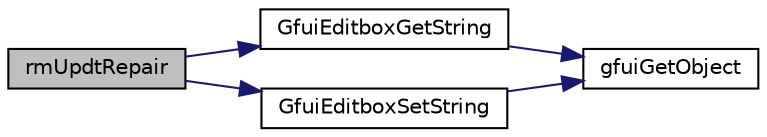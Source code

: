digraph "rmUpdtRepair"
{
  edge [fontname="Helvetica",fontsize="10",labelfontname="Helvetica",labelfontsize="10"];
  node [fontname="Helvetica",fontsize="10",shape=record];
  rankdir="LR";
  Node1 [label="rmUpdtRepair",height=0.2,width=0.4,color="black", fillcolor="grey75", style="filled", fontcolor="black"];
  Node1 -> Node2 [color="midnightblue",fontsize="10",style="solid",fontname="Helvetica"];
  Node2 [label="GfuiEditboxGetString",height=0.2,width=0.4,color="black", fillcolor="white", style="filled",URL="$group__gui.html#ga4354295d05e5260c1e6cde551ee24b77",tooltip="Get the string. "];
  Node2 -> Node3 [color="midnightblue",fontsize="10",style="solid",fontname="Helvetica"];
  Node3 [label="gfuiGetObject",height=0.2,width=0.4,color="black", fillcolor="white", style="filled",URL="$gui_8h.html#a0ea204358545cb934b0d6427e49ce2a6"];
  Node1 -> Node4 [color="midnightblue",fontsize="10",style="solid",fontname="Helvetica"];
  Node4 [label="GfuiEditboxSetString",height=0.2,width=0.4,color="black", fillcolor="white", style="filled",URL="$group__gui.html#ga7e769622dd66806a6bc7a6bb2e8e0c25",tooltip="Set a new string. "];
  Node4 -> Node3 [color="midnightblue",fontsize="10",style="solid",fontname="Helvetica"];
}
